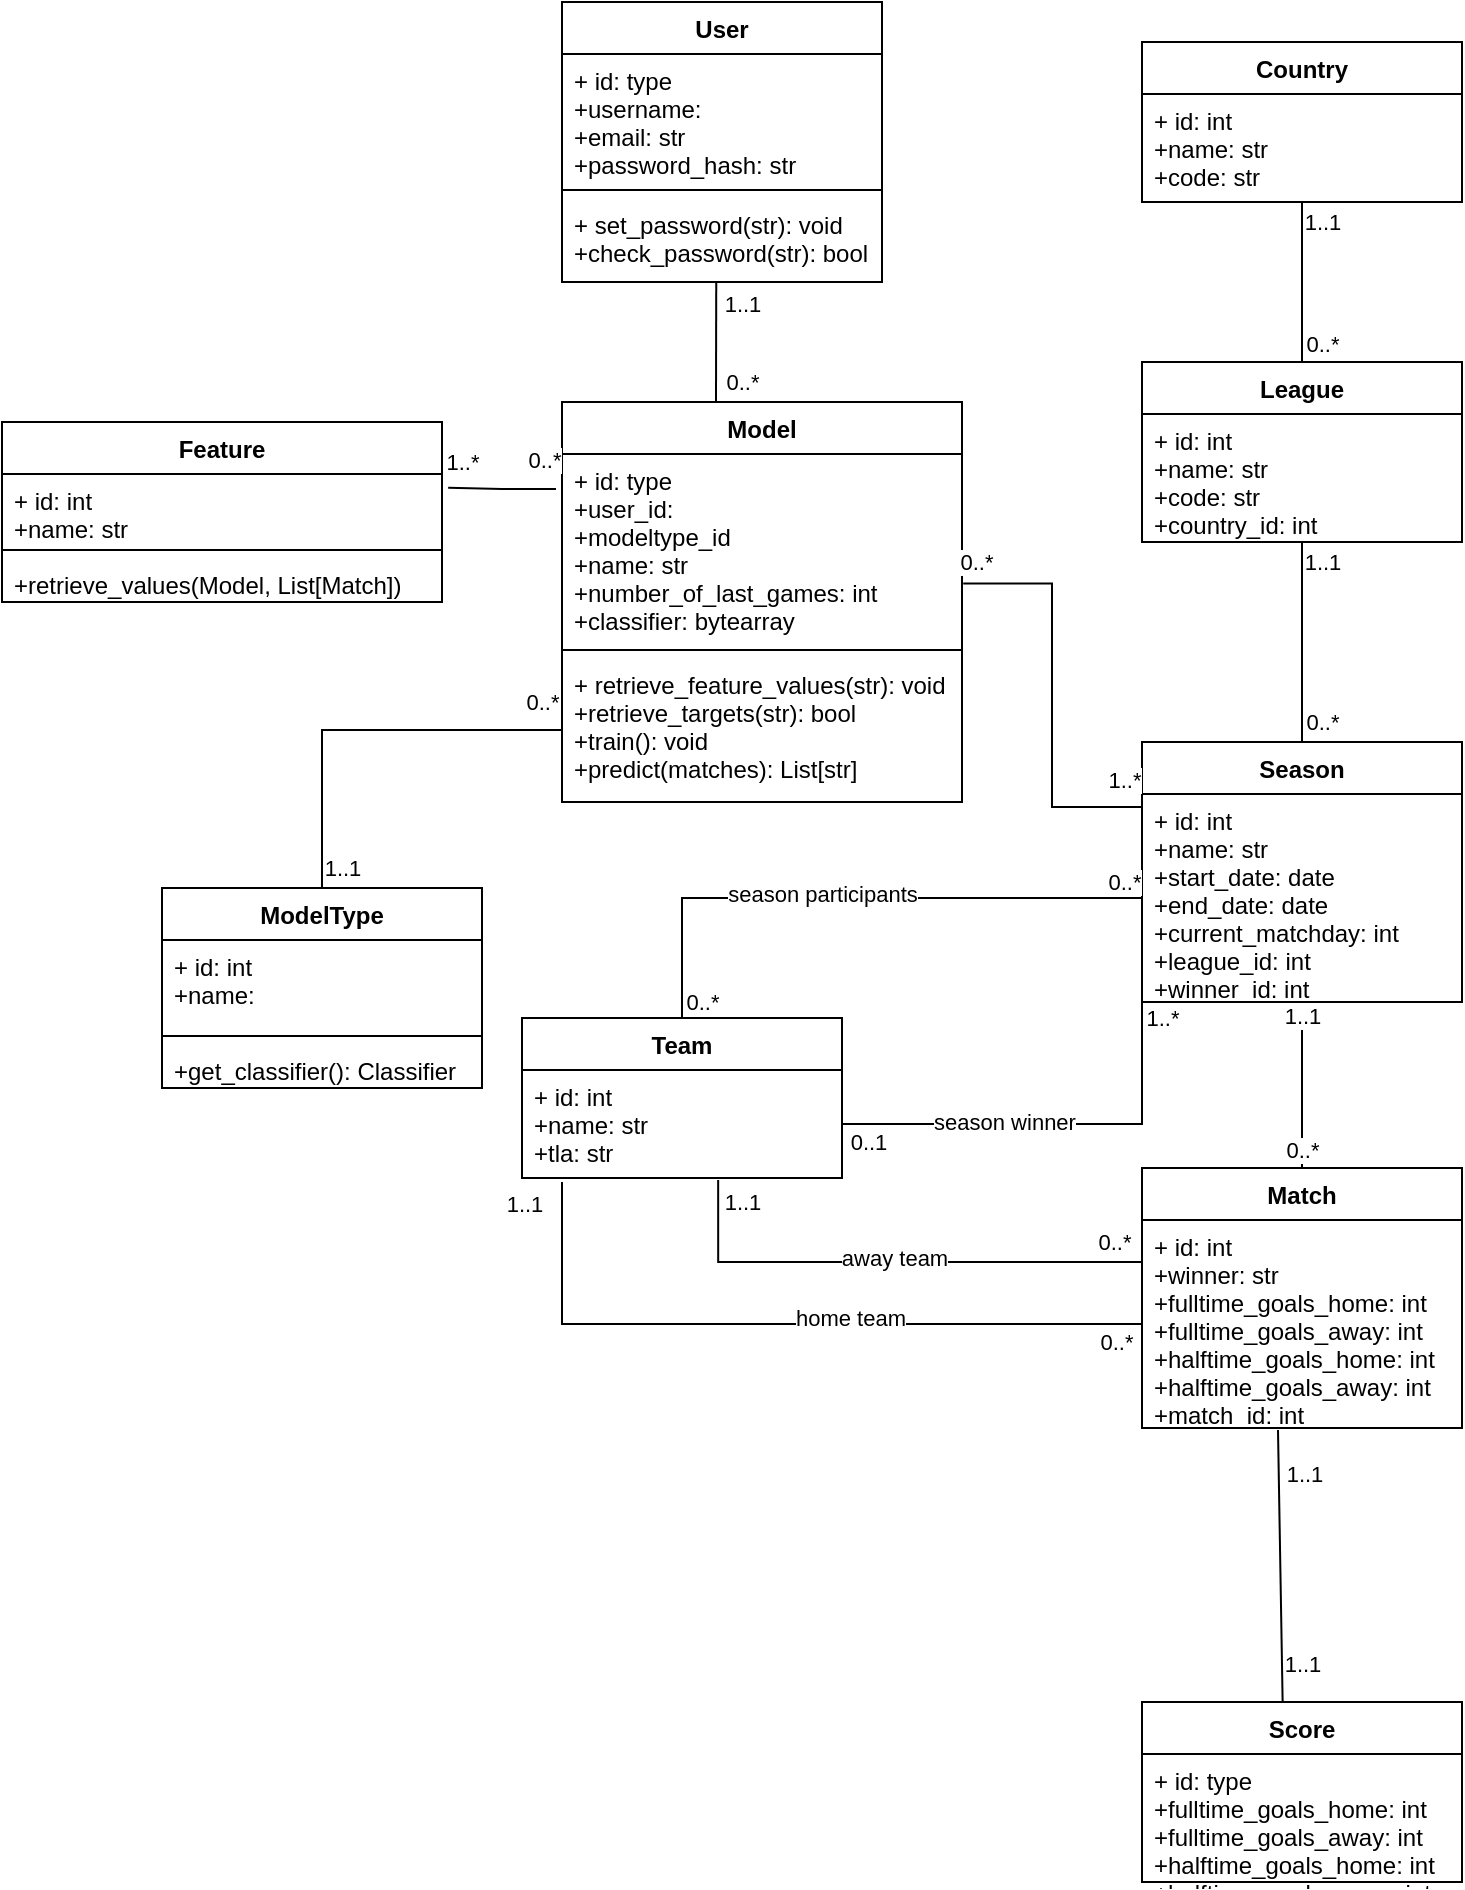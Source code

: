 <mxfile version="20.8.5" type="github">
  <diagram id="C5RBs43oDa-KdzZeNtuy" name="Page-1">
    <mxGraphModel dx="954" dy="648" grid="1" gridSize="10" guides="1" tooltips="1" connect="1" arrows="1" fold="1" page="1" pageScale="1" pageWidth="827" pageHeight="1169" math="0" shadow="0">
      <root>
        <mxCell id="WIyWlLk6GJQsqaUBKTNV-0" />
        <mxCell id="WIyWlLk6GJQsqaUBKTNV-1" parent="WIyWlLk6GJQsqaUBKTNV-0" />
        <mxCell id="ZHy5ssDO9361qRA2f2Sw-0" value="User" style="swimlane;fontStyle=1;align=center;verticalAlign=top;childLayout=stackLayout;horizontal=1;startSize=26;horizontalStack=0;resizeParent=1;resizeParentMax=0;resizeLast=0;collapsible=1;marginBottom=0;" parent="WIyWlLk6GJQsqaUBKTNV-1" vertex="1">
          <mxGeometry x="300" y="10" width="160" height="140" as="geometry" />
        </mxCell>
        <mxCell id="ZHy5ssDO9361qRA2f2Sw-1" value="+ id: type&#xa;+username:&#xa;+email: str&#xa;+password_hash: str" style="text;strokeColor=none;fillColor=none;align=left;verticalAlign=top;spacingLeft=4;spacingRight=4;overflow=hidden;rotatable=0;points=[[0,0.5],[1,0.5]];portConstraint=eastwest;" parent="ZHy5ssDO9361qRA2f2Sw-0" vertex="1">
          <mxGeometry y="26" width="160" height="64" as="geometry" />
        </mxCell>
        <mxCell id="ZHy5ssDO9361qRA2f2Sw-2" value="" style="line;strokeWidth=1;fillColor=none;align=left;verticalAlign=middle;spacingTop=-1;spacingLeft=3;spacingRight=3;rotatable=0;labelPosition=right;points=[];portConstraint=eastwest;strokeColor=inherit;" parent="ZHy5ssDO9361qRA2f2Sw-0" vertex="1">
          <mxGeometry y="90" width="160" height="8" as="geometry" />
        </mxCell>
        <mxCell id="ZHy5ssDO9361qRA2f2Sw-3" value="+ set_password(str): void&#xa;+check_password(str): bool" style="text;strokeColor=none;fillColor=none;align=left;verticalAlign=top;spacingLeft=4;spacingRight=4;overflow=hidden;rotatable=0;points=[[0,0.5],[1,0.5]];portConstraint=eastwest;" parent="ZHy5ssDO9361qRA2f2Sw-0" vertex="1">
          <mxGeometry y="98" width="160" height="42" as="geometry" />
        </mxCell>
        <mxCell id="ZHy5ssDO9361qRA2f2Sw-52" value="" style="rounded=0;orthogonalLoop=1;jettySize=auto;html=1;endArrow=none;endFill=0;exitX=0.482;exitY=1.01;exitDx=0;exitDy=0;exitPerimeter=0;entryX=0.482;entryY=1.01;entryDx=0;entryDy=0;entryPerimeter=0;horizontal=1;" parent="ZHy5ssDO9361qRA2f2Sw-0" source="ZHy5ssDO9361qRA2f2Sw-3" edge="1">
          <mxGeometry relative="1" as="geometry">
            <mxPoint x="80" y="130" as="sourcePoint" />
            <mxPoint x="77" y="200" as="targetPoint" />
          </mxGeometry>
        </mxCell>
        <mxCell id="ptIwj1_LwddvAGhthmih-20" value="1..1" style="edgeLabel;html=1;align=center;verticalAlign=middle;resizable=0;points=[];" parent="ZHy5ssDO9361qRA2f2Sw-52" vertex="1" connectable="0">
          <mxGeometry x="-0.642" y="1" relative="1" as="geometry">
            <mxPoint x="12" as="offset" />
          </mxGeometry>
        </mxCell>
        <mxCell id="ptIwj1_LwddvAGhthmih-21" value="0..*" style="edgeLabel;html=1;align=center;verticalAlign=middle;resizable=0;points=[];" parent="ZHy5ssDO9361qRA2f2Sw-52" vertex="1" connectable="0">
          <mxGeometry x="0.669" y="3" relative="1" as="geometry">
            <mxPoint x="10" as="offset" />
          </mxGeometry>
        </mxCell>
        <mxCell id="ZHy5ssDO9361qRA2f2Sw-4" value="Model" style="swimlane;fontStyle=1;align=center;verticalAlign=top;childLayout=stackLayout;horizontal=1;startSize=26;horizontalStack=0;resizeParent=1;resizeParentMax=0;resizeLast=0;collapsible=1;marginBottom=0;" parent="WIyWlLk6GJQsqaUBKTNV-1" vertex="1">
          <mxGeometry x="300" y="210" width="200" height="200" as="geometry" />
        </mxCell>
        <mxCell id="ZHy5ssDO9361qRA2f2Sw-5" value="+ id: type&#xa;+user_id:&#xa;+modeltype_id&#xa;+name: str&#xa;+number_of_last_games: int&#xa;+classifier: bytearray" style="text;strokeColor=none;fillColor=none;align=left;verticalAlign=top;spacingLeft=4;spacingRight=4;overflow=hidden;rotatable=0;points=[[0,0.5],[1,0.5]];portConstraint=eastwest;" parent="ZHy5ssDO9361qRA2f2Sw-4" vertex="1">
          <mxGeometry y="26" width="200" height="94" as="geometry" />
        </mxCell>
        <mxCell id="ZHy5ssDO9361qRA2f2Sw-6" value="" style="line;strokeWidth=1;fillColor=none;align=left;verticalAlign=middle;spacingTop=-1;spacingLeft=3;spacingRight=3;rotatable=0;labelPosition=right;points=[];portConstraint=eastwest;strokeColor=inherit;" parent="ZHy5ssDO9361qRA2f2Sw-4" vertex="1">
          <mxGeometry y="120" width="200" height="8" as="geometry" />
        </mxCell>
        <mxCell id="ZHy5ssDO9361qRA2f2Sw-7" value="+ retrieve_feature_values(str): void&#xa;+retrieve_targets(str): bool&#xa;+train(): void&#xa;+predict(matches): List[str]" style="text;strokeColor=none;fillColor=none;align=left;verticalAlign=top;spacingLeft=4;spacingRight=4;overflow=hidden;rotatable=0;points=[[0,0.5],[1,0.5]];portConstraint=eastwest;" parent="ZHy5ssDO9361qRA2f2Sw-4" vertex="1">
          <mxGeometry y="128" width="200" height="72" as="geometry" />
        </mxCell>
        <mxCell id="ZHy5ssDO9361qRA2f2Sw-8" value="Feature" style="swimlane;fontStyle=1;align=center;verticalAlign=top;childLayout=stackLayout;horizontal=1;startSize=26;horizontalStack=0;resizeParent=1;resizeParentMax=0;resizeLast=0;collapsible=1;marginBottom=0;" parent="WIyWlLk6GJQsqaUBKTNV-1" vertex="1">
          <mxGeometry x="20" y="220" width="220" height="90" as="geometry" />
        </mxCell>
        <mxCell id="ZHy5ssDO9361qRA2f2Sw-9" value="+ id: int&#xa;+name: str" style="text;strokeColor=none;fillColor=none;align=left;verticalAlign=top;spacingLeft=4;spacingRight=4;overflow=hidden;rotatable=0;points=[[0,0.5],[1,0.5]];portConstraint=eastwest;" parent="ZHy5ssDO9361qRA2f2Sw-8" vertex="1">
          <mxGeometry y="26" width="220" height="34" as="geometry" />
        </mxCell>
        <mxCell id="ZHy5ssDO9361qRA2f2Sw-10" value="" style="line;strokeWidth=1;fillColor=none;align=left;verticalAlign=middle;spacingTop=-1;spacingLeft=3;spacingRight=3;rotatable=0;labelPosition=right;points=[];portConstraint=eastwest;strokeColor=inherit;" parent="ZHy5ssDO9361qRA2f2Sw-8" vertex="1">
          <mxGeometry y="60" width="220" height="8" as="geometry" />
        </mxCell>
        <mxCell id="ZHy5ssDO9361qRA2f2Sw-11" value="+retrieve_values(Model, List[Match])" style="text;strokeColor=none;fillColor=none;align=left;verticalAlign=top;spacingLeft=4;spacingRight=4;overflow=hidden;rotatable=0;points=[[0,0.5],[1,0.5]];portConstraint=eastwest;" parent="ZHy5ssDO9361qRA2f2Sw-8" vertex="1">
          <mxGeometry y="68" width="220" height="22" as="geometry" />
        </mxCell>
        <mxCell id="ZHy5ssDO9361qRA2f2Sw-12" value="ModelType" style="swimlane;fontStyle=1;align=center;verticalAlign=top;childLayout=stackLayout;horizontal=1;startSize=26;horizontalStack=0;resizeParent=1;resizeParentMax=0;resizeLast=0;collapsible=1;marginBottom=0;" parent="WIyWlLk6GJQsqaUBKTNV-1" vertex="1">
          <mxGeometry x="100" y="453" width="160" height="100" as="geometry" />
        </mxCell>
        <mxCell id="ZHy5ssDO9361qRA2f2Sw-13" value="+ id: int&#xa;+name:" style="text;strokeColor=none;fillColor=none;align=left;verticalAlign=top;spacingLeft=4;spacingRight=4;overflow=hidden;rotatable=0;points=[[0,0.5],[1,0.5]];portConstraint=eastwest;" parent="ZHy5ssDO9361qRA2f2Sw-12" vertex="1">
          <mxGeometry y="26" width="160" height="44" as="geometry" />
        </mxCell>
        <mxCell id="ZHy5ssDO9361qRA2f2Sw-14" value="" style="line;strokeWidth=1;fillColor=none;align=left;verticalAlign=middle;spacingTop=-1;spacingLeft=3;spacingRight=3;rotatable=0;labelPosition=right;points=[];portConstraint=eastwest;strokeColor=inherit;" parent="ZHy5ssDO9361qRA2f2Sw-12" vertex="1">
          <mxGeometry y="70" width="160" height="8" as="geometry" />
        </mxCell>
        <mxCell id="ZHy5ssDO9361qRA2f2Sw-15" value="+get_classifier(): Classifier" style="text;strokeColor=none;fillColor=none;align=left;verticalAlign=top;spacingLeft=4;spacingRight=4;overflow=hidden;rotatable=0;points=[[0,0.5],[1,0.5]];portConstraint=eastwest;" parent="ZHy5ssDO9361qRA2f2Sw-12" vertex="1">
          <mxGeometry y="78" width="160" height="22" as="geometry" />
        </mxCell>
        <mxCell id="ZHy5ssDO9361qRA2f2Sw-16" value="League" style="swimlane;fontStyle=1;align=center;verticalAlign=top;childLayout=stackLayout;horizontal=1;startSize=26;horizontalStack=0;resizeParent=1;resizeParentMax=0;resizeLast=0;collapsible=1;marginBottom=0;" parent="WIyWlLk6GJQsqaUBKTNV-1" vertex="1">
          <mxGeometry x="590" y="190" width="160" height="90" as="geometry" />
        </mxCell>
        <mxCell id="ZHy5ssDO9361qRA2f2Sw-17" value="+ id: int&#xa;+name: str&#xa;+code: str&#xa;+country_id: int" style="text;strokeColor=none;fillColor=none;align=left;verticalAlign=top;spacingLeft=4;spacingRight=4;overflow=hidden;rotatable=0;points=[[0,0.5],[1,0.5]];portConstraint=eastwest;" parent="ZHy5ssDO9361qRA2f2Sw-16" vertex="1">
          <mxGeometry y="26" width="160" height="64" as="geometry" />
        </mxCell>
        <mxCell id="ZHy5ssDO9361qRA2f2Sw-45" style="rounded=0;orthogonalLoop=1;jettySize=auto;html=1;exitX=0.425;exitY=1.01;exitDx=0;exitDy=0;entryX=0.5;entryY=0;entryDx=0;entryDy=0;exitPerimeter=0;endArrow=none;endFill=0;" parent="WIyWlLk6GJQsqaUBKTNV-1" source="ZHy5ssDO9361qRA2f2Sw-21" edge="1">
          <mxGeometry relative="1" as="geometry">
            <mxPoint x="660.88" y="771.84" as="sourcePoint" />
            <mxPoint x="660.32" y="860" as="targetPoint" />
          </mxGeometry>
        </mxCell>
        <mxCell id="ptIwj1_LwddvAGhthmih-16" value="1..1" style="edgeLabel;html=1;align=center;verticalAlign=middle;resizable=0;points=[];" parent="ZHy5ssDO9361qRA2f2Sw-45" vertex="1" connectable="0">
          <mxGeometry x="0.62" y="-1" relative="1" as="geometry">
            <mxPoint x="11" y="7" as="offset" />
          </mxGeometry>
        </mxCell>
        <mxCell id="ptIwj1_LwddvAGhthmih-17" value="1..1" style="edgeLabel;html=1;align=center;verticalAlign=middle;resizable=0;points=[];" parent="ZHy5ssDO9361qRA2f2Sw-45" vertex="1" connectable="0">
          <mxGeometry x="-0.268" y="1" relative="1" as="geometry">
            <mxPoint x="11" y="-28" as="offset" />
          </mxGeometry>
        </mxCell>
        <mxCell id="ZHy5ssDO9361qRA2f2Sw-20" value="Match" style="swimlane;fontStyle=1;align=center;verticalAlign=top;childLayout=stackLayout;horizontal=1;startSize=26;horizontalStack=0;resizeParent=1;resizeParentMax=0;resizeLast=0;collapsible=1;marginBottom=0;" parent="WIyWlLk6GJQsqaUBKTNV-1" vertex="1">
          <mxGeometry x="590" y="593" width="160" height="130" as="geometry" />
        </mxCell>
        <mxCell id="ZHy5ssDO9361qRA2f2Sw-21" value="+ id: int&#xa;+winner: str&#xa;+fulltime_goals_home: int&#xa;+fulltime_goals_away: int&#xa;+halftime_goals_home: int&#xa;+halftime_goals_away: int&#xa;+match_id: int" style="text;strokeColor=none;fillColor=none;align=left;verticalAlign=top;spacingLeft=4;spacingRight=4;overflow=hidden;rotatable=0;points=[[0,0.5],[1,0.5]];portConstraint=eastwest;" parent="ZHy5ssDO9361qRA2f2Sw-20" vertex="1">
          <mxGeometry y="26" width="160" height="104" as="geometry" />
        </mxCell>
        <mxCell id="ZHy5ssDO9361qRA2f2Sw-43" style="edgeStyle=orthogonalEdgeStyle;rounded=0;orthogonalLoop=1;jettySize=auto;html=1;exitX=0.5;exitY=0;exitDx=0;exitDy=0;entryX=0.5;entryY=1;entryDx=0;entryDy=0;endArrow=none;endFill=0;" parent="WIyWlLk6GJQsqaUBKTNV-1" source="ZHy5ssDO9361qRA2f2Sw-24" target="ZHy5ssDO9361qRA2f2Sw-16" edge="1">
          <mxGeometry relative="1" as="geometry" />
        </mxCell>
        <mxCell id="ptIwj1_LwddvAGhthmih-6" value="0..*" style="edgeLabel;html=1;align=center;verticalAlign=middle;resizable=0;points=[];" parent="ZHy5ssDO9361qRA2f2Sw-43" vertex="1" connectable="0">
          <mxGeometry x="-0.795" y="1" relative="1" as="geometry">
            <mxPoint x="11" as="offset" />
          </mxGeometry>
        </mxCell>
        <mxCell id="ptIwj1_LwddvAGhthmih-7" value="1..1" style="edgeLabel;html=1;align=center;verticalAlign=middle;resizable=0;points=[];" parent="ZHy5ssDO9361qRA2f2Sw-43" vertex="1" connectable="0">
          <mxGeometry x="0.884" y="1" relative="1" as="geometry">
            <mxPoint x="11" y="4" as="offset" />
          </mxGeometry>
        </mxCell>
        <mxCell id="ZHy5ssDO9361qRA2f2Sw-24" value="Season" style="swimlane;fontStyle=1;align=center;verticalAlign=top;childLayout=stackLayout;horizontal=1;startSize=26;horizontalStack=0;resizeParent=1;resizeParentMax=0;resizeLast=0;collapsible=1;marginBottom=0;" parent="WIyWlLk6GJQsqaUBKTNV-1" vertex="1">
          <mxGeometry x="590" y="380" width="160" height="130" as="geometry" />
        </mxCell>
        <mxCell id="ZHy5ssDO9361qRA2f2Sw-25" value="+ id: int&#xa;+name: str&#xa;+start_date: date&#xa;+end_date: date&#xa;+current_matchday: int&#xa;+league_id: int&#xa;+winner_id: int" style="text;strokeColor=none;fillColor=none;align=left;verticalAlign=top;spacingLeft=4;spacingRight=4;overflow=hidden;rotatable=0;points=[[0,0.5],[1,0.5]];portConstraint=eastwest;" parent="ZHy5ssDO9361qRA2f2Sw-24" vertex="1">
          <mxGeometry y="26" width="160" height="104" as="geometry" />
        </mxCell>
        <mxCell id="ZHy5ssDO9361qRA2f2Sw-28" value="Score" style="swimlane;fontStyle=1;align=center;verticalAlign=top;childLayout=stackLayout;horizontal=1;startSize=26;horizontalStack=0;resizeParent=1;resizeParentMax=0;resizeLast=0;collapsible=1;marginBottom=0;" parent="WIyWlLk6GJQsqaUBKTNV-1" vertex="1">
          <mxGeometry x="590" y="860" width="160" height="90" as="geometry" />
        </mxCell>
        <mxCell id="ZHy5ssDO9361qRA2f2Sw-29" value="+ id: type&#xa;+fulltime_goals_home: int&#xa;+fulltime_goals_away: int&#xa;+halftime_goals_home: int&#xa;+halftime_goals_away: int" style="text;strokeColor=none;fillColor=none;align=left;verticalAlign=top;spacingLeft=4;spacingRight=4;overflow=hidden;rotatable=0;points=[[0,0.5],[1,0.5]];portConstraint=eastwest;" parent="ZHy5ssDO9361qRA2f2Sw-28" vertex="1">
          <mxGeometry y="26" width="160" height="64" as="geometry" />
        </mxCell>
        <mxCell id="ZHy5ssDO9361qRA2f2Sw-51" style="edgeStyle=orthogonalEdgeStyle;rounded=0;orthogonalLoop=1;jettySize=auto;html=1;exitX=1;exitY=0.5;exitDx=0;exitDy=0;entryX=0;entryY=1;entryDx=0;entryDy=0;endArrow=none;endFill=0;" parent="WIyWlLk6GJQsqaUBKTNV-1" source="ZHy5ssDO9361qRA2f2Sw-33" target="ZHy5ssDO9361qRA2f2Sw-24" edge="1">
          <mxGeometry relative="1" as="geometry" />
        </mxCell>
        <mxCell id="ptIwj1_LwddvAGhthmih-0" value="0..1" style="edgeLabel;html=1;align=center;verticalAlign=middle;resizable=0;points=[];" parent="ZHy5ssDO9361qRA2f2Sw-51" vertex="1" connectable="0">
          <mxGeometry x="-0.882" relative="1" as="geometry">
            <mxPoint y="9" as="offset" />
          </mxGeometry>
        </mxCell>
        <mxCell id="ptIwj1_LwddvAGhthmih-1" value="1..*" style="edgeLabel;html=1;align=center;verticalAlign=middle;resizable=0;points=[];" parent="ZHy5ssDO9361qRA2f2Sw-51" vertex="1" connectable="0">
          <mxGeometry x="0.931" y="1" relative="1" as="geometry">
            <mxPoint x="11" as="offset" />
          </mxGeometry>
        </mxCell>
        <mxCell id="ptIwj1_LwddvAGhthmih-12" value="season winner" style="edgeLabel;html=1;align=center;verticalAlign=middle;resizable=0;points=[];" parent="ZHy5ssDO9361qRA2f2Sw-51" vertex="1" connectable="0">
          <mxGeometry x="-0.231" y="1" relative="1" as="geometry">
            <mxPoint as="offset" />
          </mxGeometry>
        </mxCell>
        <mxCell id="ZHy5ssDO9361qRA2f2Sw-32" value="Team" style="swimlane;fontStyle=1;align=center;verticalAlign=top;childLayout=stackLayout;horizontal=1;startSize=26;horizontalStack=0;resizeParent=1;resizeParentMax=0;resizeLast=0;collapsible=1;marginBottom=0;" parent="WIyWlLk6GJQsqaUBKTNV-1" vertex="1">
          <mxGeometry x="280" y="518" width="160" height="80" as="geometry" />
        </mxCell>
        <mxCell id="ZHy5ssDO9361qRA2f2Sw-33" value="+ id: int&#xa;+name: str&#xa;+tla: str" style="text;strokeColor=none;fillColor=none;align=left;verticalAlign=top;spacingLeft=4;spacingRight=4;overflow=hidden;rotatable=0;points=[[0,0.5],[1,0.5]];portConstraint=eastwest;" parent="ZHy5ssDO9361qRA2f2Sw-32" vertex="1">
          <mxGeometry y="26" width="160" height="54" as="geometry" />
        </mxCell>
        <mxCell id="ZHy5ssDO9361qRA2f2Sw-42" style="edgeStyle=orthogonalEdgeStyle;rounded=0;orthogonalLoop=1;jettySize=auto;html=1;exitX=0.5;exitY=1;exitDx=0;exitDy=0;entryX=0.5;entryY=0;entryDx=0;entryDy=0;endArrow=none;endFill=0;" parent="WIyWlLk6GJQsqaUBKTNV-1" source="ZHy5ssDO9361qRA2f2Sw-36" target="ZHy5ssDO9361qRA2f2Sw-16" edge="1">
          <mxGeometry relative="1" as="geometry" />
        </mxCell>
        <mxCell id="ptIwj1_LwddvAGhthmih-18" value="1..1" style="edgeLabel;html=1;align=center;verticalAlign=middle;resizable=0;points=[];" parent="ZHy5ssDO9361qRA2f2Sw-42" vertex="1" connectable="0">
          <mxGeometry x="-0.76" y="2" relative="1" as="geometry">
            <mxPoint x="8" as="offset" />
          </mxGeometry>
        </mxCell>
        <mxCell id="ptIwj1_LwddvAGhthmih-19" value="0..*" style="edgeLabel;html=1;align=center;verticalAlign=middle;resizable=0;points=[];" parent="ZHy5ssDO9361qRA2f2Sw-42" vertex="1" connectable="0">
          <mxGeometry x="0.76" y="1" relative="1" as="geometry">
            <mxPoint x="9" as="offset" />
          </mxGeometry>
        </mxCell>
        <mxCell id="ZHy5ssDO9361qRA2f2Sw-36" value="Country" style="swimlane;fontStyle=1;align=center;verticalAlign=top;childLayout=stackLayout;horizontal=1;startSize=26;horizontalStack=0;resizeParent=1;resizeParentMax=0;resizeLast=0;collapsible=1;marginBottom=0;" parent="WIyWlLk6GJQsqaUBKTNV-1" vertex="1">
          <mxGeometry x="590" y="30" width="160" height="80" as="geometry" />
        </mxCell>
        <mxCell id="ZHy5ssDO9361qRA2f2Sw-37" value="+ id: int&#xa;+name: str&#xa;+code: str" style="text;strokeColor=none;fillColor=none;align=left;verticalAlign=top;spacingLeft=4;spacingRight=4;overflow=hidden;rotatable=0;points=[[0,0.5],[1,0.5]];portConstraint=eastwest;" parent="ZHy5ssDO9361qRA2f2Sw-36" vertex="1">
          <mxGeometry y="26" width="160" height="54" as="geometry" />
        </mxCell>
        <mxCell id="ZHy5ssDO9361qRA2f2Sw-44" style="edgeStyle=orthogonalEdgeStyle;rounded=0;orthogonalLoop=1;jettySize=auto;html=1;entryX=0.5;entryY=0;entryDx=0;entryDy=0;endArrow=none;endFill=0;exitX=0.5;exitY=1.01;exitDx=0;exitDy=0;exitPerimeter=0;" parent="WIyWlLk6GJQsqaUBKTNV-1" target="ZHy5ssDO9361qRA2f2Sw-20" edge="1" source="ZHy5ssDO9361qRA2f2Sw-25">
          <mxGeometry relative="1" as="geometry">
            <mxPoint x="670" y="520" as="sourcePoint" />
          </mxGeometry>
        </mxCell>
        <mxCell id="ptIwj1_LwddvAGhthmih-8" value="0..*" style="edgeLabel;html=1;align=center;verticalAlign=middle;resizable=0;points=[];" parent="ZHy5ssDO9361qRA2f2Sw-44" vertex="1" connectable="0">
          <mxGeometry x="0.766" relative="1" as="geometry">
            <mxPoint as="offset" />
          </mxGeometry>
        </mxCell>
        <mxCell id="ptIwj1_LwddvAGhthmih-9" value="1..1" style="edgeLabel;html=1;align=center;verticalAlign=middle;resizable=0;points=[];" parent="ZHy5ssDO9361qRA2f2Sw-44" vertex="1" connectable="0">
          <mxGeometry x="-0.848" relative="1" as="geometry">
            <mxPoint as="offset" />
          </mxGeometry>
        </mxCell>
        <mxCell id="ZHy5ssDO9361qRA2f2Sw-46" style="edgeStyle=orthogonalEdgeStyle;rounded=0;orthogonalLoop=1;jettySize=auto;html=1;exitX=-0.015;exitY=0.186;exitDx=0;exitDy=0;endArrow=none;endFill=0;entryX=1.014;entryY=0.203;entryDx=0;entryDy=0;entryPerimeter=0;exitPerimeter=0;" parent="WIyWlLk6GJQsqaUBKTNV-1" source="ZHy5ssDO9361qRA2f2Sw-5" target="ZHy5ssDO9361qRA2f2Sw-9" edge="1">
          <mxGeometry relative="1" as="geometry" />
        </mxCell>
        <mxCell id="ptIwj1_LwddvAGhthmih-2" value="1..*" style="edgeLabel;html=1;align=center;verticalAlign=middle;resizable=0;points=[];" parent="ZHy5ssDO9361qRA2f2Sw-46" vertex="1" connectable="0">
          <mxGeometry x="0.765" relative="1" as="geometry">
            <mxPoint y="-13" as="offset" />
          </mxGeometry>
        </mxCell>
        <mxCell id="ptIwj1_LwddvAGhthmih-3" value="0..*" style="edgeLabel;html=1;align=center;verticalAlign=middle;resizable=0;points=[];" parent="ZHy5ssDO9361qRA2f2Sw-46" vertex="1" connectable="0">
          <mxGeometry x="-0.759" y="-2" relative="1" as="geometry">
            <mxPoint y="-13" as="offset" />
          </mxGeometry>
        </mxCell>
        <mxCell id="ZHy5ssDO9361qRA2f2Sw-47" style="edgeStyle=orthogonalEdgeStyle;rounded=0;orthogonalLoop=1;jettySize=auto;html=1;exitX=0.5;exitY=0;exitDx=0;exitDy=0;entryX=0;entryY=0.5;entryDx=0;entryDy=0;endArrow=none;endFill=0;" parent="WIyWlLk6GJQsqaUBKTNV-1" source="ZHy5ssDO9361qRA2f2Sw-32" target="ZHy5ssDO9361qRA2f2Sw-25" edge="1">
          <mxGeometry relative="1" as="geometry" />
        </mxCell>
        <mxCell id="ptIwj1_LwddvAGhthmih-10" value="0..*" style="edgeLabel;html=1;align=center;verticalAlign=middle;resizable=0;points=[];" parent="ZHy5ssDO9361qRA2f2Sw-47" vertex="1" connectable="0">
          <mxGeometry x="-0.918" relative="1" as="geometry">
            <mxPoint x="10" y="4" as="offset" />
          </mxGeometry>
        </mxCell>
        <mxCell id="ptIwj1_LwddvAGhthmih-11" value="0..*" style="edgeLabel;html=1;align=center;verticalAlign=middle;resizable=0;points=[];" parent="ZHy5ssDO9361qRA2f2Sw-47" vertex="1" connectable="0">
          <mxGeometry x="0.941" relative="1" as="geometry">
            <mxPoint x="-1" y="-8" as="offset" />
          </mxGeometry>
        </mxCell>
        <mxCell id="ptIwj1_LwddvAGhthmih-13" value="season participants" style="edgeLabel;html=1;align=center;verticalAlign=middle;resizable=0;points=[];" parent="ZHy5ssDO9361qRA2f2Sw-47" vertex="1" connectable="0">
          <mxGeometry x="-0.102" y="2" relative="1" as="geometry">
            <mxPoint as="offset" />
          </mxGeometry>
        </mxCell>
        <mxCell id="ZHy5ssDO9361qRA2f2Sw-48" style="edgeStyle=orthogonalEdgeStyle;rounded=0;orthogonalLoop=1;jettySize=auto;html=1;entryX=0.5;entryY=0;entryDx=0;entryDy=0;endArrow=none;endFill=0;" parent="WIyWlLk6GJQsqaUBKTNV-1" source="ZHy5ssDO9361qRA2f2Sw-7" target="ZHy5ssDO9361qRA2f2Sw-12" edge="1">
          <mxGeometry relative="1" as="geometry" />
        </mxCell>
        <mxCell id="ptIwj1_LwddvAGhthmih-14" value="1..1" style="edgeLabel;html=1;align=center;verticalAlign=middle;resizable=0;points=[];" parent="ZHy5ssDO9361qRA2f2Sw-48" vertex="1" connectable="0">
          <mxGeometry x="0.892" y="-1" relative="1" as="geometry">
            <mxPoint x="11" as="offset" />
          </mxGeometry>
        </mxCell>
        <mxCell id="ptIwj1_LwddvAGhthmih-15" value="0..*" style="edgeLabel;html=1;align=center;verticalAlign=middle;resizable=0;points=[];" parent="ZHy5ssDO9361qRA2f2Sw-48" vertex="1" connectable="0">
          <mxGeometry x="-0.897" relative="1" as="geometry">
            <mxPoint y="-14" as="offset" />
          </mxGeometry>
        </mxCell>
        <mxCell id="ZHy5ssDO9361qRA2f2Sw-49" style="edgeStyle=orthogonalEdgeStyle;rounded=0;orthogonalLoop=1;jettySize=auto;html=1;exitX=1.003;exitY=0.689;exitDx=0;exitDy=0;entryX=0;entryY=0.25;entryDx=0;entryDy=0;exitPerimeter=0;endArrow=none;endFill=0;" parent="WIyWlLk6GJQsqaUBKTNV-1" source="ZHy5ssDO9361qRA2f2Sw-5" target="ZHy5ssDO9361qRA2f2Sw-24" edge="1">
          <mxGeometry relative="1" as="geometry" />
        </mxCell>
        <mxCell id="ptIwj1_LwddvAGhthmih-4" value="1..*" style="edgeLabel;html=1;align=center;verticalAlign=middle;resizable=0;points=[];" parent="ZHy5ssDO9361qRA2f2Sw-49" vertex="1" connectable="0">
          <mxGeometry x="0.911" relative="1" as="geometry">
            <mxPoint y="-14" as="offset" />
          </mxGeometry>
        </mxCell>
        <mxCell id="ptIwj1_LwddvAGhthmih-5" value="0..*" style="edgeLabel;html=1;align=center;verticalAlign=middle;resizable=0;points=[];" parent="ZHy5ssDO9361qRA2f2Sw-49" vertex="1" connectable="0">
          <mxGeometry x="-0.933" relative="1" as="geometry">
            <mxPoint y="-11" as="offset" />
          </mxGeometry>
        </mxCell>
        <mxCell id="FipxBfKqJdFD2VCzF2LS-0" style="edgeStyle=orthogonalEdgeStyle;rounded=0;orthogonalLoop=1;jettySize=auto;html=1;exitX=0;exitY=0.5;exitDx=0;exitDy=0;entryX=0.613;entryY=1.019;entryDx=0;entryDy=0;entryPerimeter=0;endArrow=none;endFill=0;" edge="1" parent="WIyWlLk6GJQsqaUBKTNV-1" source="ZHy5ssDO9361qRA2f2Sw-21" target="ZHy5ssDO9361qRA2f2Sw-33">
          <mxGeometry relative="1" as="geometry">
            <Array as="points">
              <mxPoint x="590" y="640" />
              <mxPoint x="378" y="640" />
            </Array>
          </mxGeometry>
        </mxCell>
        <mxCell id="FipxBfKqJdFD2VCzF2LS-3" value="1..1" style="edgeLabel;html=1;align=center;verticalAlign=middle;resizable=0;points=[];" vertex="1" connectable="0" parent="FipxBfKqJdFD2VCzF2LS-0">
          <mxGeometry x="0.887" y="-3" relative="1" as="geometry">
            <mxPoint x="9" y="-5" as="offset" />
          </mxGeometry>
        </mxCell>
        <mxCell id="FipxBfKqJdFD2VCzF2LS-6" value="0..*" style="edgeLabel;html=1;align=center;verticalAlign=middle;resizable=0;points=[];" vertex="1" connectable="0" parent="FipxBfKqJdFD2VCzF2LS-0">
          <mxGeometry x="-0.683" y="1" relative="1" as="geometry">
            <mxPoint y="-11" as="offset" />
          </mxGeometry>
        </mxCell>
        <mxCell id="FipxBfKqJdFD2VCzF2LS-7" value="away team" style="edgeLabel;html=1;align=center;verticalAlign=middle;resizable=0;points=[];" vertex="1" connectable="0" parent="FipxBfKqJdFD2VCzF2LS-0">
          <mxGeometry x="0.092" y="-2" relative="1" as="geometry">
            <mxPoint as="offset" />
          </mxGeometry>
        </mxCell>
        <mxCell id="FipxBfKqJdFD2VCzF2LS-1" style="edgeStyle=orthogonalEdgeStyle;rounded=0;orthogonalLoop=1;jettySize=auto;html=1;exitX=0;exitY=0.5;exitDx=0;exitDy=0;entryX=0.119;entryY=1.037;entryDx=0;entryDy=0;entryPerimeter=0;endArrow=none;endFill=0;" edge="1" parent="WIyWlLk6GJQsqaUBKTNV-1" source="ZHy5ssDO9361qRA2f2Sw-21" target="ZHy5ssDO9361qRA2f2Sw-33">
          <mxGeometry relative="1" as="geometry">
            <Array as="points">
              <mxPoint x="300" y="671" />
            </Array>
          </mxGeometry>
        </mxCell>
        <mxCell id="FipxBfKqJdFD2VCzF2LS-2" value="1..1" style="edgeLabel;html=1;align=center;verticalAlign=middle;resizable=0;points=[];" vertex="1" connectable="0" parent="FipxBfKqJdFD2VCzF2LS-1">
          <mxGeometry x="0.933" y="-2" relative="1" as="geometry">
            <mxPoint x="-21" as="offset" />
          </mxGeometry>
        </mxCell>
        <mxCell id="FipxBfKqJdFD2VCzF2LS-5" value="0..*" style="edgeLabel;html=1;align=center;verticalAlign=middle;resizable=0;points=[];" vertex="1" connectable="0" parent="FipxBfKqJdFD2VCzF2LS-1">
          <mxGeometry x="-0.928" y="1" relative="1" as="geometry">
            <mxPoint y="8" as="offset" />
          </mxGeometry>
        </mxCell>
        <mxCell id="FipxBfKqJdFD2VCzF2LS-8" value="home team" style="edgeLabel;html=1;align=center;verticalAlign=middle;resizable=0;points=[];" vertex="1" connectable="0" parent="FipxBfKqJdFD2VCzF2LS-1">
          <mxGeometry x="-0.191" y="-3" relative="1" as="geometry">
            <mxPoint as="offset" />
          </mxGeometry>
        </mxCell>
      </root>
    </mxGraphModel>
  </diagram>
</mxfile>
